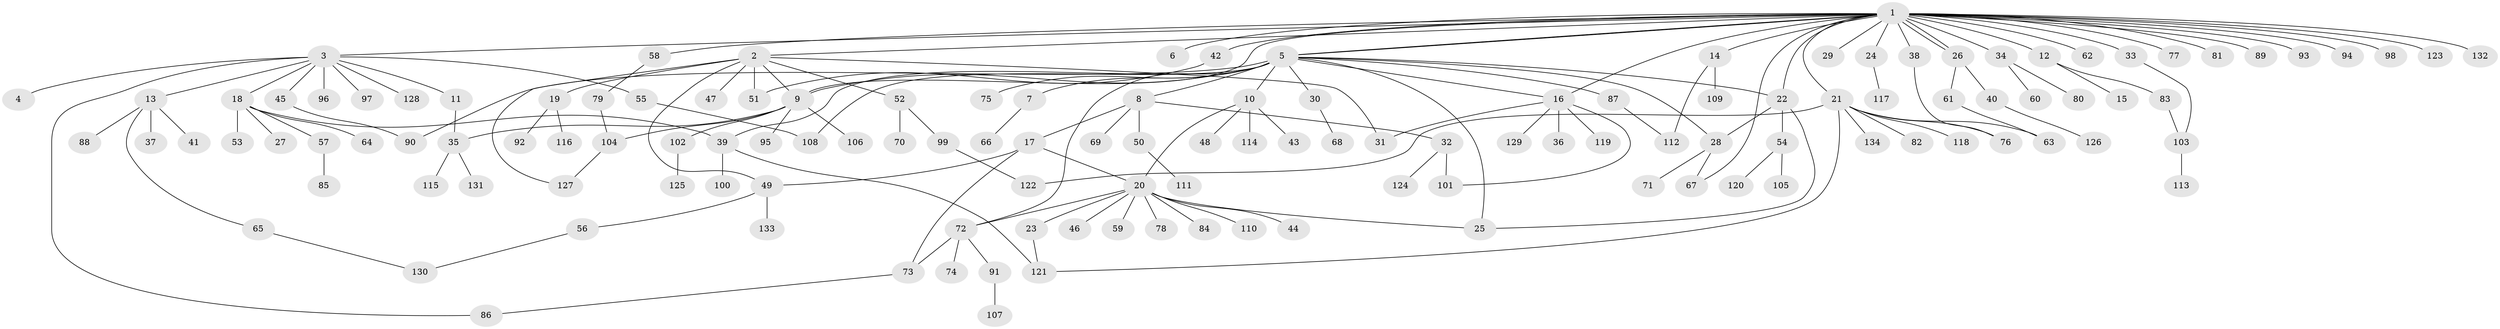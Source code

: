 // coarse degree distribution, {31: 0.009433962264150943, 9: 0.009433962264150943, 15: 0.009433962264150943, 1: 0.5566037735849056, 18: 0.009433962264150943, 6: 0.018867924528301886, 7: 0.018867924528301886, 4: 0.018867924528301886, 2: 0.2358490566037736, 3: 0.0660377358490566, 5: 0.02830188679245283, 12: 0.009433962264150943, 8: 0.009433962264150943}
// Generated by graph-tools (version 1.1) at 2025/41/03/06/25 10:41:44]
// undirected, 134 vertices, 165 edges
graph export_dot {
graph [start="1"]
  node [color=gray90,style=filled];
  1;
  2;
  3;
  4;
  5;
  6;
  7;
  8;
  9;
  10;
  11;
  12;
  13;
  14;
  15;
  16;
  17;
  18;
  19;
  20;
  21;
  22;
  23;
  24;
  25;
  26;
  27;
  28;
  29;
  30;
  31;
  32;
  33;
  34;
  35;
  36;
  37;
  38;
  39;
  40;
  41;
  42;
  43;
  44;
  45;
  46;
  47;
  48;
  49;
  50;
  51;
  52;
  53;
  54;
  55;
  56;
  57;
  58;
  59;
  60;
  61;
  62;
  63;
  64;
  65;
  66;
  67;
  68;
  69;
  70;
  71;
  72;
  73;
  74;
  75;
  76;
  77;
  78;
  79;
  80;
  81;
  82;
  83;
  84;
  85;
  86;
  87;
  88;
  89;
  90;
  91;
  92;
  93;
  94;
  95;
  96;
  97;
  98;
  99;
  100;
  101;
  102;
  103;
  104;
  105;
  106;
  107;
  108;
  109;
  110;
  111;
  112;
  113;
  114;
  115;
  116;
  117;
  118;
  119;
  120;
  121;
  122;
  123;
  124;
  125;
  126;
  127;
  128;
  129;
  130;
  131;
  132;
  133;
  134;
  1 -- 2;
  1 -- 3;
  1 -- 5;
  1 -- 5;
  1 -- 6;
  1 -- 9;
  1 -- 12;
  1 -- 14;
  1 -- 16;
  1 -- 21;
  1 -- 22;
  1 -- 24;
  1 -- 26;
  1 -- 26;
  1 -- 29;
  1 -- 33;
  1 -- 34;
  1 -- 38;
  1 -- 42;
  1 -- 58;
  1 -- 62;
  1 -- 67;
  1 -- 77;
  1 -- 81;
  1 -- 89;
  1 -- 93;
  1 -- 94;
  1 -- 98;
  1 -- 123;
  1 -- 132;
  2 -- 9;
  2 -- 19;
  2 -- 31;
  2 -- 47;
  2 -- 49;
  2 -- 51;
  2 -- 52;
  2 -- 127;
  3 -- 4;
  3 -- 11;
  3 -- 13;
  3 -- 18;
  3 -- 45;
  3 -- 55;
  3 -- 86;
  3 -- 96;
  3 -- 97;
  3 -- 128;
  5 -- 7;
  5 -- 8;
  5 -- 9;
  5 -- 10;
  5 -- 16;
  5 -- 22;
  5 -- 25;
  5 -- 28;
  5 -- 30;
  5 -- 39;
  5 -- 72;
  5 -- 75;
  5 -- 87;
  5 -- 90;
  5 -- 108;
  7 -- 66;
  8 -- 17;
  8 -- 32;
  8 -- 50;
  8 -- 69;
  9 -- 35;
  9 -- 95;
  9 -- 102;
  9 -- 104;
  9 -- 106;
  10 -- 20;
  10 -- 43;
  10 -- 48;
  10 -- 114;
  11 -- 35;
  12 -- 15;
  12 -- 83;
  13 -- 37;
  13 -- 41;
  13 -- 65;
  13 -- 88;
  14 -- 109;
  14 -- 112;
  16 -- 31;
  16 -- 36;
  16 -- 101;
  16 -- 119;
  16 -- 129;
  17 -- 20;
  17 -- 49;
  17 -- 73;
  18 -- 27;
  18 -- 39;
  18 -- 53;
  18 -- 57;
  18 -- 64;
  19 -- 92;
  19 -- 116;
  20 -- 23;
  20 -- 25;
  20 -- 44;
  20 -- 46;
  20 -- 59;
  20 -- 72;
  20 -- 78;
  20 -- 84;
  20 -- 110;
  21 -- 63;
  21 -- 76;
  21 -- 82;
  21 -- 118;
  21 -- 121;
  21 -- 122;
  21 -- 134;
  22 -- 25;
  22 -- 28;
  22 -- 54;
  23 -- 121;
  24 -- 117;
  26 -- 40;
  26 -- 61;
  28 -- 67;
  28 -- 71;
  30 -- 68;
  32 -- 101;
  32 -- 124;
  33 -- 103;
  34 -- 60;
  34 -- 80;
  35 -- 115;
  35 -- 131;
  38 -- 76;
  39 -- 100;
  39 -- 121;
  40 -- 126;
  42 -- 51;
  45 -- 90;
  49 -- 56;
  49 -- 133;
  50 -- 111;
  52 -- 70;
  52 -- 99;
  54 -- 105;
  54 -- 120;
  55 -- 108;
  56 -- 130;
  57 -- 85;
  58 -- 79;
  61 -- 63;
  65 -- 130;
  72 -- 73;
  72 -- 74;
  72 -- 91;
  73 -- 86;
  79 -- 104;
  83 -- 103;
  87 -- 112;
  91 -- 107;
  99 -- 122;
  102 -- 125;
  103 -- 113;
  104 -- 127;
}
